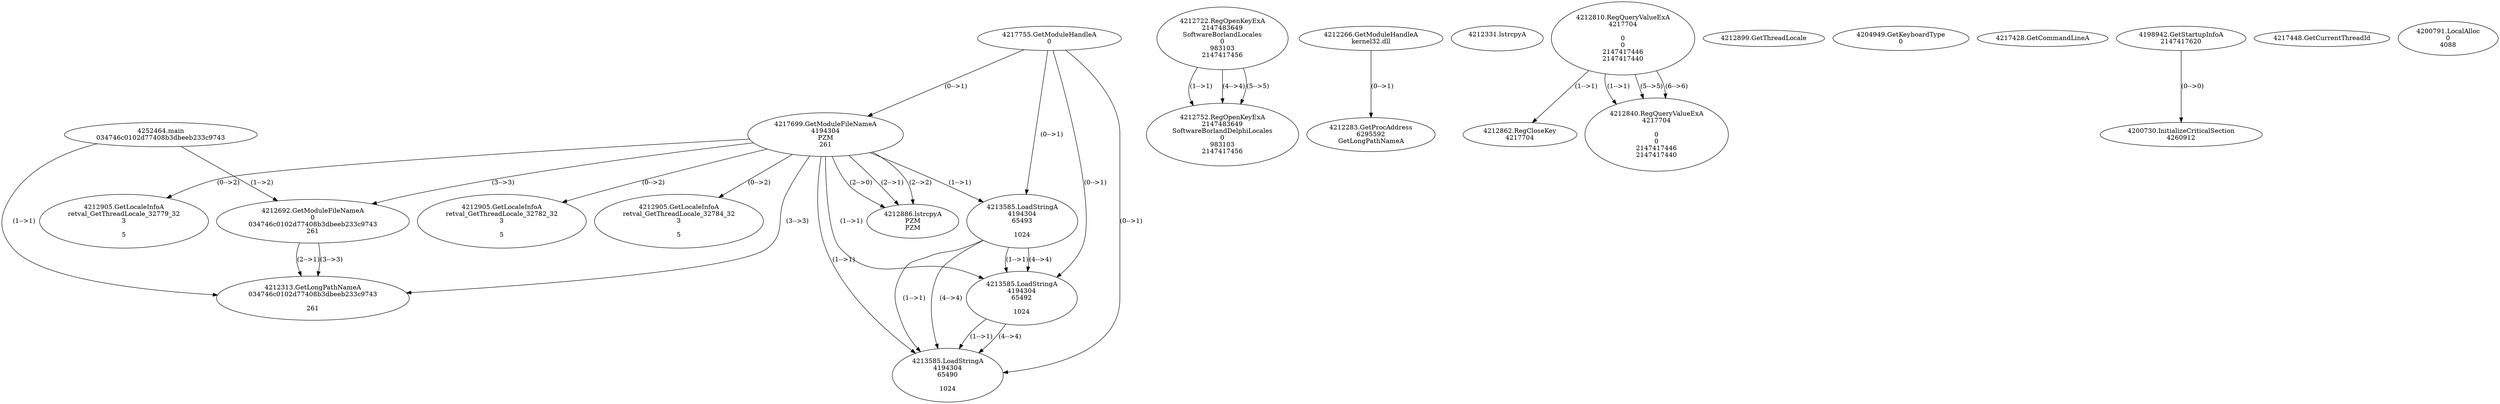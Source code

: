 // Global SCDG with merge call
digraph {
	0 [label="4252464.main
034746c0102d77408b3dbeeb233c9743"]
	1 [label="4217755.GetModuleHandleA
0"]
	2 [label="4217699.GetModuleFileNameA
4194304
PZM
261"]
	1 -> 2 [label="(0-->1)"]
	3 [label="4212692.GetModuleFileNameA
0
034746c0102d77408b3dbeeb233c9743
261"]
	0 -> 3 [label="(1-->2)"]
	2 -> 3 [label="(3-->3)"]
	4 [label="4212722.RegOpenKeyExA
2147483649
Software\Borland\Locales
0
983103
2147417456"]
	5 [label="4212266.GetModuleHandleA
kernel32.dll"]
	6 [label="4212283.GetProcAddress
6295592
GetLongPathNameA"]
	5 -> 6 [label="(0-->1)"]
	7 [label="4212313.GetLongPathNameA
034746c0102d77408b3dbeeb233c9743

261"]
	0 -> 7 [label="(1-->1)"]
	3 -> 7 [label="(2-->1)"]
	2 -> 7 [label="(3-->3)"]
	3 -> 7 [label="(3-->3)"]
	8 [label="4212331.lstrcpyA

"]
	9 [label="4212810.RegQueryValueExA
4217704

0
0
2147417446
2147417440"]
	10 [label="4212862.RegCloseKey
4217704"]
	9 -> 10 [label="(1-->1)"]
	11 [label="4212886.lstrcpyA
PZM
PZM"]
	2 -> 11 [label="(2-->1)"]
	2 -> 11 [label="(2-->2)"]
	2 -> 11 [label="(2-->0)"]
	12 [label="4212899.GetThreadLocale
"]
	13 [label="4212905.GetLocaleInfoA
retval_GetThreadLocale_32779_32
3

5"]
	2 -> 13 [label="(0-->2)"]
	14 [label="4204949.GetKeyboardType
0"]
	15 [label="4217428.GetCommandLineA
"]
	16 [label="4198942.GetStartupInfoA
2147417620"]
	17 [label="4217448.GetCurrentThreadId
"]
	18 [label="4213585.LoadStringA
4194304
65493

1024"]
	1 -> 18 [label="(0-->1)"]
	2 -> 18 [label="(1-->1)"]
	19 [label="4200730.InitializeCriticalSection
4260912"]
	16 -> 19 [label="(0-->0)"]
	20 [label="4200791.LocalAlloc
0
4088"]
	21 [label="4212840.RegQueryValueExA
4217704

0
0
2147417446
2147417440"]
	9 -> 21 [label="(1-->1)"]
	9 -> 21 [label="(5-->5)"]
	9 -> 21 [label="(6-->6)"]
	22 [label="4212905.GetLocaleInfoA
retval_GetThreadLocale_32782_32
3

5"]
	2 -> 22 [label="(0-->2)"]
	23 [label="4212752.RegOpenKeyExA
2147483649
Software\Borland\Delphi\Locales
0
983103
2147417456"]
	4 -> 23 [label="(1-->1)"]
	4 -> 23 [label="(4-->4)"]
	4 -> 23 [label="(5-->5)"]
	24 [label="4212905.GetLocaleInfoA
retval_GetThreadLocale_32784_32
3

5"]
	2 -> 24 [label="(0-->2)"]
	25 [label="4213585.LoadStringA
4194304
65492

1024"]
	1 -> 25 [label="(0-->1)"]
	2 -> 25 [label="(1-->1)"]
	18 -> 25 [label="(1-->1)"]
	18 -> 25 [label="(4-->4)"]
	26 [label="4213585.LoadStringA
4194304
65490

1024"]
	1 -> 26 [label="(0-->1)"]
	2 -> 26 [label="(1-->1)"]
	18 -> 26 [label="(1-->1)"]
	25 -> 26 [label="(1-->1)"]
	18 -> 26 [label="(4-->4)"]
	25 -> 26 [label="(4-->4)"]
}
